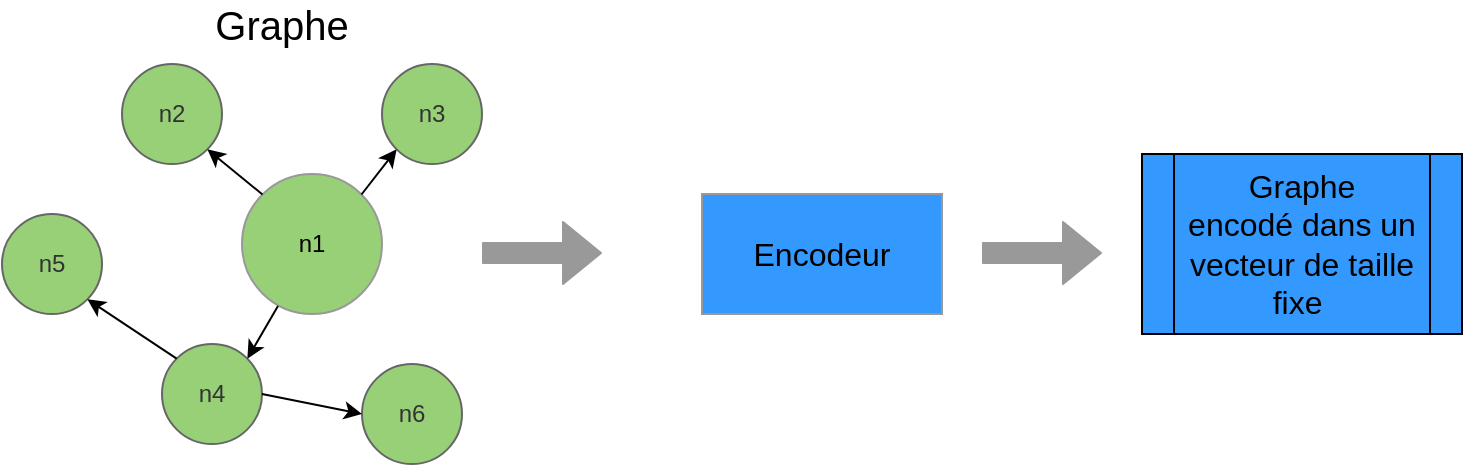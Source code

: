 <mxfile version="10.6.8" type="device"><diagram id="lExLXjc1cdtKiexNxYVn" name="Page-1"><mxGraphModel dx="1924" dy="569" grid="1" gridSize="10" guides="1" tooltips="1" connect="1" arrows="1" fold="1" page="1" pageScale="1" pageWidth="850" pageHeight="1100" math="0" shadow="0"><root><mxCell id="0"/><mxCell id="1" parent="0"/><mxCell id="lvxdYItzJVjIvdjhRI7E-9" value="n2" style="ellipse;whiteSpace=wrap;html=1;aspect=fixed;strokeColor=#666666;fillColor=#97D077;fontColor=#333333;" parent="1" vertex="1"><mxGeometry x="-20" y="80" width="50" height="50" as="geometry"/></mxCell><mxCell id="lvxdYItzJVjIvdjhRI7E-11" value="n1" style="ellipse;whiteSpace=wrap;html=1;aspect=fixed;strokeColor=#999999;fillColor=#97D077;" parent="1" vertex="1"><mxGeometry x="40" y="135" width="70" height="70" as="geometry"/></mxCell><mxCell id="gBONUCXfuuOxTCACP9RK-1" value="n3" style="ellipse;whiteSpace=wrap;html=1;aspect=fixed;strokeColor=#666666;fillColor=#97D077;fontColor=#333333;" parent="1" vertex="1"><mxGeometry x="110" y="80" width="50" height="50" as="geometry"/></mxCell><mxCell id="gBONUCXfuuOxTCACP9RK-2" value="n4" style="ellipse;whiteSpace=wrap;html=1;aspect=fixed;strokeColor=#666666;fillColor=#97D077;fontColor=#333333;" parent="1" vertex="1"><mxGeometry y="220" width="50" height="50" as="geometry"/></mxCell><mxCell id="gBONUCXfuuOxTCACP9RK-4" value="" style="endArrow=classic;html=1;exitX=0.257;exitY=0.943;exitDx=0;exitDy=0;exitPerimeter=0;entryX=1;entryY=0;entryDx=0;entryDy=0;" parent="1" source="lvxdYItzJVjIvdjhRI7E-11" target="gBONUCXfuuOxTCACP9RK-2" edge="1"><mxGeometry width="50" height="50" relative="1" as="geometry"><mxPoint x="60" y="340" as="sourcePoint"/><mxPoint x="110" y="290" as="targetPoint"/></mxGeometry></mxCell><mxCell id="gBONUCXfuuOxTCACP9RK-5" value="" style="endArrow=classic;html=1;exitX=0;exitY=0;exitDx=0;exitDy=0;entryX=1;entryY=1;entryDx=0;entryDy=0;" parent="1" source="lvxdYItzJVjIvdjhRI7E-11" target="lvxdYItzJVjIvdjhRI7E-9" edge="1"><mxGeometry width="50" height="50" relative="1" as="geometry"><mxPoint x="68" y="211" as="sourcePoint"/><mxPoint x="53" y="237" as="targetPoint"/></mxGeometry></mxCell><mxCell id="gBONUCXfuuOxTCACP9RK-6" value="" style="endArrow=classic;html=1;exitX=1;exitY=0;exitDx=0;exitDy=0;entryX=0;entryY=1;entryDx=0;entryDy=0;" parent="1" source="lvxdYItzJVjIvdjhRI7E-11" target="gBONUCXfuuOxTCACP9RK-1" edge="1"><mxGeometry width="50" height="50" relative="1" as="geometry"><mxPoint x="60" y="155" as="sourcePoint"/><mxPoint x="33" y="133" as="targetPoint"/></mxGeometry></mxCell><mxCell id="DthsYgWIary_AY9-OHWi-1" value="" style="shape=flexArrow;endArrow=classic;html=1;strokeColor=#999999;fillColor=#999999;" edge="1" parent="1"><mxGeometry width="50" height="50" relative="1" as="geometry"><mxPoint x="160" y="174.5" as="sourcePoint"/><mxPoint x="220" y="174.5" as="targetPoint"/></mxGeometry></mxCell><mxCell id="DthsYgWIary_AY9-OHWi-2" value="&lt;font style=&quot;font-size: 16px&quot;&gt;Encodeur&lt;/font&gt;" style="rounded=0;whiteSpace=wrap;html=1;strokeColor=#999999;fillColor=#3399FF;" vertex="1" parent="1"><mxGeometry x="270" y="145" width="120" height="60" as="geometry"/></mxCell><mxCell id="DthsYgWIary_AY9-OHWi-3" value="&lt;div&gt;n5&lt;/div&gt;" style="ellipse;whiteSpace=wrap;html=1;aspect=fixed;strokeColor=#666666;fillColor=#97D077;fontColor=#333333;" vertex="1" parent="1"><mxGeometry x="-80" y="155" width="50" height="50" as="geometry"/></mxCell><mxCell id="DthsYgWIary_AY9-OHWi-4" value="n6" style="ellipse;whiteSpace=wrap;html=1;aspect=fixed;strokeColor=#666666;fillColor=#97D077;fontColor=#333333;" vertex="1" parent="1"><mxGeometry x="100" y="230" width="50" height="50" as="geometry"/></mxCell><mxCell id="DthsYgWIary_AY9-OHWi-5" value="" style="endArrow=classic;html=1;strokeColor=#000000;fillColor=#999999;exitX=1;exitY=0.5;exitDx=0;exitDy=0;entryX=0;entryY=0.5;entryDx=0;entryDy=0;" edge="1" parent="1" source="gBONUCXfuuOxTCACP9RK-2" target="DthsYgWIary_AY9-OHWi-4"><mxGeometry width="50" height="50" relative="1" as="geometry"><mxPoint x="70" y="380" as="sourcePoint"/><mxPoint x="120" y="330" as="targetPoint"/></mxGeometry></mxCell><mxCell id="DthsYgWIary_AY9-OHWi-6" value="" style="endArrow=classic;html=1;strokeColor=#000000;fillColor=#999999;entryX=1;entryY=1;entryDx=0;entryDy=0;exitX=0;exitY=0;exitDx=0;exitDy=0;" edge="1" parent="1" source="gBONUCXfuuOxTCACP9RK-2" target="DthsYgWIary_AY9-OHWi-3"><mxGeometry width="50" height="50" relative="1" as="geometry"><mxPoint x="-110" y="310" as="sourcePoint"/><mxPoint x="-60" y="260" as="targetPoint"/></mxGeometry></mxCell><mxCell id="DthsYgWIary_AY9-OHWi-7" value="&lt;font style=&quot;font-size: 20px&quot;&gt;Graphe&lt;/font&gt;" style="text;html=1;strokeColor=none;fillColor=none;align=center;verticalAlign=middle;whiteSpace=wrap;rounded=0;" vertex="1" parent="1"><mxGeometry x="40" y="50" width="40" height="20" as="geometry"/></mxCell><mxCell id="DthsYgWIary_AY9-OHWi-8" value="&lt;p style=&quot;font-size: 16px&quot;&gt;&lt;font&gt;Graphe &lt;/font&gt;&lt;br&gt;&lt;font&gt;&lt;font&gt;encodé&lt;/font&gt;&lt;/font&gt;&lt;font style=&quot;font-size: 16px&quot;&gt; dans un vecteur de taille fixe&amp;nbsp;&lt;/font&gt; &lt;br&gt;&lt;/p&gt;" style="shape=process;whiteSpace=wrap;html=1;backgroundOutline=1;strokeColor=#000000;fillColor=#3399FF;" vertex="1" parent="1"><mxGeometry x="490" y="125" width="160" height="90" as="geometry"/></mxCell><mxCell id="DthsYgWIary_AY9-OHWi-9" value="" style="shape=flexArrow;endArrow=classic;html=1;strokeColor=#999999;fillColor=#999999;" edge="1" parent="1"><mxGeometry width="50" height="50" relative="1" as="geometry"><mxPoint x="410" y="174.5" as="sourcePoint"/><mxPoint x="470" y="174.5" as="targetPoint"/></mxGeometry></mxCell></root></mxGraphModel></diagram></mxfile>